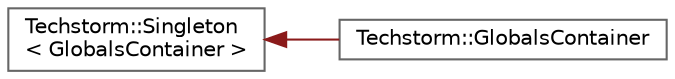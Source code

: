 digraph "Graphical Class Hierarchy"
{
 // LATEX_PDF_SIZE
  bgcolor="transparent";
  edge [fontname=Helvetica,fontsize=10,labelfontname=Helvetica,labelfontsize=10];
  node [fontname=Helvetica,fontsize=10,shape=box,height=0.2,width=0.4];
  rankdir="LR";
  Node0 [id="Node000000",label="Techstorm::Singleton\l\< GlobalsContainer \>",height=0.2,width=0.4,color="grey40", fillcolor="white", style="filled",URL="$d5/d55/class_techstorm_1_1_singleton.html",tooltip=" "];
  Node0 -> Node1 [id="edge12_Node000000_Node000001",dir="back",color="firebrick4",style="solid",tooltip=" "];
  Node1 [id="Node000001",label="Techstorm::GlobalsContainer",height=0.2,width=0.4,color="grey40", fillcolor="white", style="filled",URL="$d7/d44/class_techstorm_1_1_globals_container.html",tooltip=" "];
}
